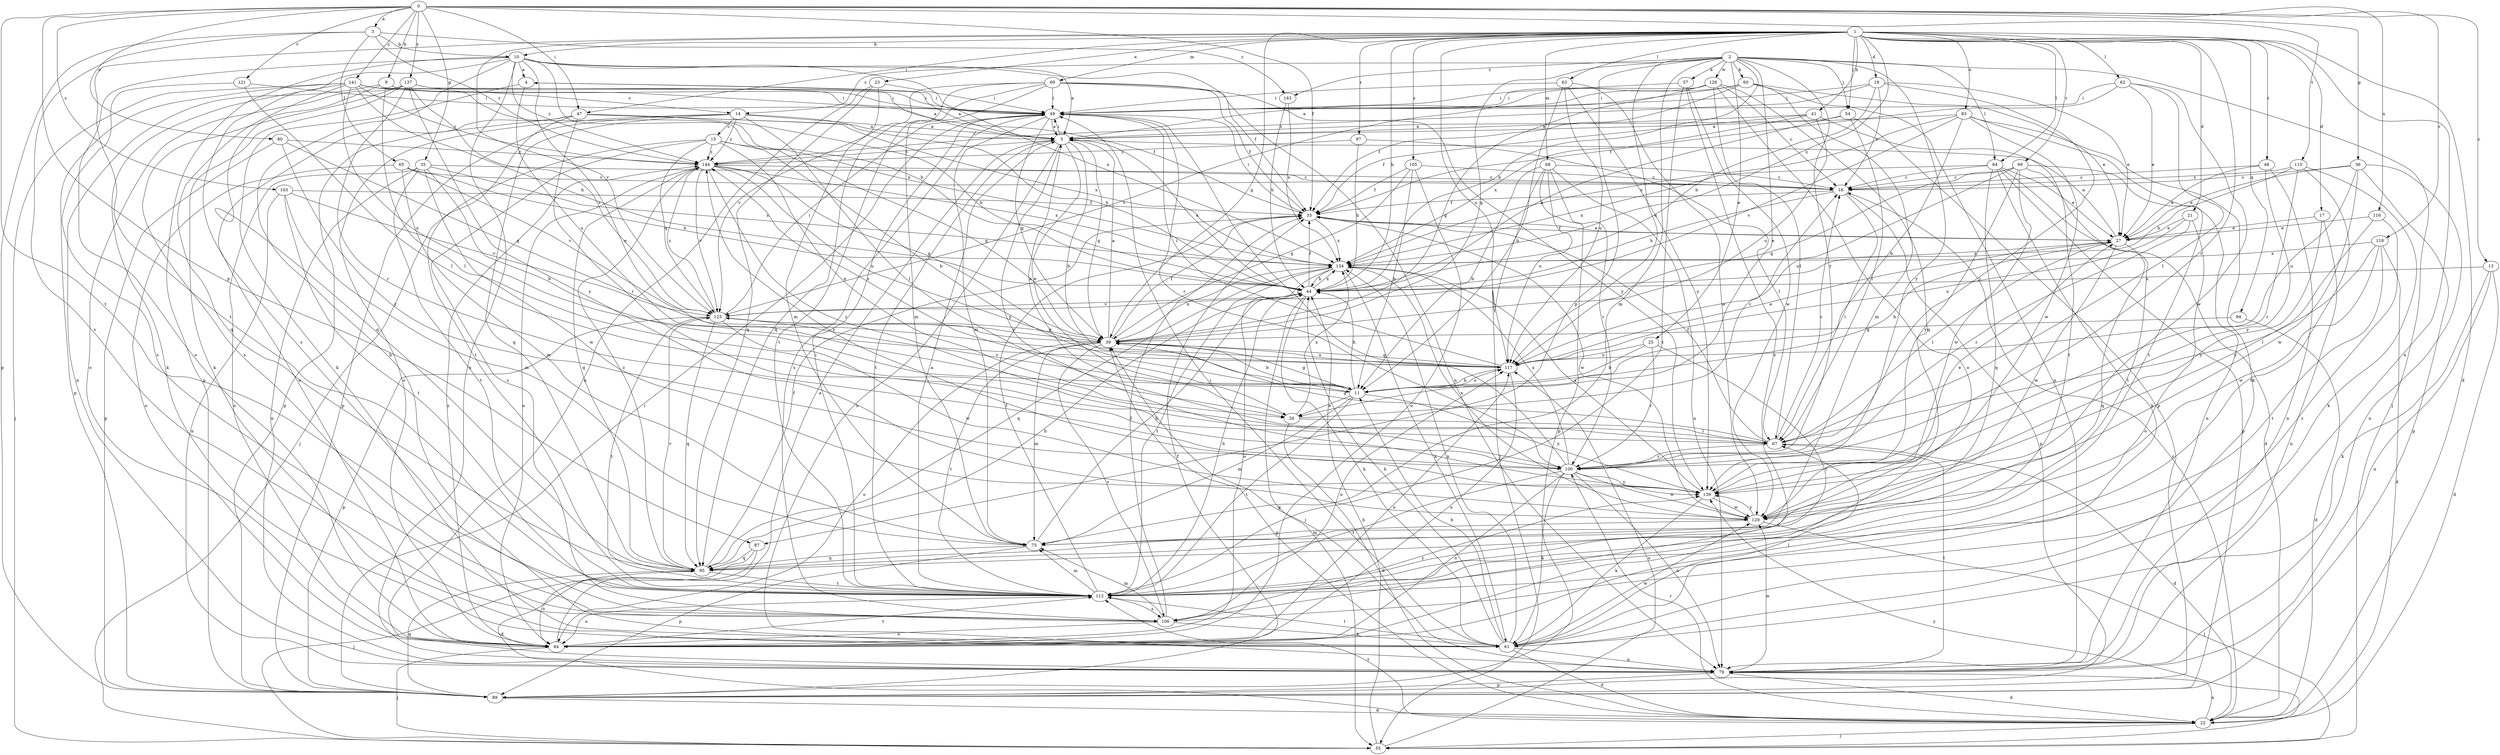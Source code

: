 strict digraph  {
0;
1;
2;
3;
4;
5;
9;
10;
11;
13;
14;
15;
16;
17;
19;
21;
22;
23;
25;
26;
27;
33;
35;
36;
39;
41;
44;
47;
48;
49;
54;
55;
57;
60;
61;
62;
63;
64;
65;
67;
68;
69;
73;
79;
80;
83;
84;
87;
89;
94;
95;
97;
99;
100;
103;
105;
106;
110;
112;
116;
117;
118;
121;
123;
126;
129;
134;
137;
139;
141;
143;
144;
0 -> 3  [label=a];
0 -> 9  [label=b];
0 -> 13  [label=c];
0 -> 33  [label=f];
0 -> 35  [label=g];
0 -> 36  [label=g];
0 -> 47  [label=i];
0 -> 80  [label=o];
0 -> 87  [label=p];
0 -> 103  [label=s];
0 -> 110  [label=t];
0 -> 112  [label=t];
0 -> 116  [label=u];
0 -> 118  [label=v];
0 -> 121  [label=v];
0 -> 137  [label=y];
0 -> 141  [label=z];
1 -> 10  [label=b];
1 -> 17  [label=d];
1 -> 19  [label=d];
1 -> 21  [label=d];
1 -> 22  [label=d];
1 -> 23  [label=e];
1 -> 39  [label=g];
1 -> 41  [label=h];
1 -> 44  [label=h];
1 -> 47  [label=i];
1 -> 48  [label=i];
1 -> 54  [label=j];
1 -> 62  [label=l];
1 -> 63  [label=l];
1 -> 64  [label=l];
1 -> 68  [label=m];
1 -> 69  [label=m];
1 -> 79  [label=n];
1 -> 83  [label=o];
1 -> 94  [label=q];
1 -> 97  [label=r];
1 -> 99  [label=r];
1 -> 100  [label=r];
1 -> 105  [label=s];
1 -> 112  [label=t];
1 -> 117  [label=u];
1 -> 123  [label=v];
1 -> 134  [label=x];
2 -> 14  [label=c];
2 -> 25  [label=e];
2 -> 26  [label=e];
2 -> 39  [label=g];
2 -> 44  [label=h];
2 -> 54  [label=j];
2 -> 55  [label=j];
2 -> 57  [label=k];
2 -> 60  [label=k];
2 -> 64  [label=l];
2 -> 73  [label=m];
2 -> 87  [label=p];
2 -> 100  [label=r];
2 -> 117  [label=u];
2 -> 126  [label=w];
2 -> 139  [label=y];
2 -> 143  [label=z];
3 -> 10  [label=b];
3 -> 65  [label=l];
3 -> 89  [label=p];
3 -> 106  [label=s];
3 -> 143  [label=z];
3 -> 144  [label=z];
4 -> 49  [label=i];
4 -> 61  [label=k];
4 -> 117  [label=u];
5 -> 4  [label=a];
5 -> 11  [label=b];
5 -> 26  [label=e];
5 -> 39  [label=g];
5 -> 49  [label=i];
5 -> 79  [label=n];
5 -> 112  [label=t];
5 -> 139  [label=y];
5 -> 144  [label=z];
9 -> 14  [label=c];
9 -> 49  [label=i];
9 -> 67  [label=l];
9 -> 79  [label=n];
9 -> 95  [label=q];
10 -> 4  [label=a];
10 -> 5  [label=a];
10 -> 26  [label=e];
10 -> 33  [label=f];
10 -> 44  [label=h];
10 -> 61  [label=k];
10 -> 79  [label=n];
10 -> 84  [label=o];
10 -> 89  [label=p];
10 -> 106  [label=s];
10 -> 134  [label=x];
10 -> 144  [label=z];
11 -> 26  [label=e];
11 -> 39  [label=g];
11 -> 44  [label=h];
11 -> 73  [label=m];
11 -> 112  [label=t];
11 -> 117  [label=u];
11 -> 123  [label=v];
11 -> 139  [label=y];
11 -> 144  [label=z];
13 -> 22  [label=d];
13 -> 44  [label=h];
13 -> 61  [label=k];
13 -> 79  [label=n];
14 -> 5  [label=a];
14 -> 15  [label=c];
14 -> 44  [label=h];
14 -> 67  [label=l];
14 -> 84  [label=o];
14 -> 89  [label=p];
14 -> 95  [label=q];
14 -> 144  [label=z];
15 -> 11  [label=b];
15 -> 26  [label=e];
15 -> 39  [label=g];
15 -> 55  [label=j];
15 -> 106  [label=s];
15 -> 123  [label=q];
15 -> 144  [label=z];
16 -> 33  [label=f];
16 -> 44  [label=h];
16 -> 67  [label=l];
16 -> 89  [label=p];
17 -> 27  [label=e];
17 -> 79  [label=n];
17 -> 139  [label=y];
19 -> 16  [label=c];
19 -> 27  [label=e];
19 -> 44  [label=h];
19 -> 49  [label=i];
19 -> 100  [label=r];
19 -> 144  [label=z];
21 -> 27  [label=e];
21 -> 84  [label=o];
21 -> 100  [label=r];
21 -> 117  [label=u];
22 -> 16  [label=c];
22 -> 39  [label=g];
22 -> 55  [label=j];
22 -> 79  [label=n];
22 -> 100  [label=r];
22 -> 112  [label=t];
23 -> 49  [label=i];
23 -> 73  [label=m];
23 -> 79  [label=n];
23 -> 95  [label=q];
25 -> 11  [label=b];
25 -> 100  [label=r];
25 -> 112  [label=t];
25 -> 117  [label=u];
26 -> 5  [label=a];
26 -> 16  [label=c];
26 -> 22  [label=d];
26 -> 67  [label=l];
26 -> 134  [label=x];
27 -> 5  [label=a];
27 -> 11  [label=b];
27 -> 33  [label=f];
27 -> 67  [label=l];
27 -> 95  [label=q];
27 -> 129  [label=w];
27 -> 134  [label=x];
33 -> 27  [label=e];
33 -> 49  [label=i];
33 -> 129  [label=w];
33 -> 134  [label=x];
35 -> 11  [label=b];
35 -> 16  [label=c];
35 -> 79  [label=n];
35 -> 84  [label=o];
35 -> 112  [label=t];
35 -> 129  [label=w];
35 -> 134  [label=x];
36 -> 16  [label=c];
36 -> 27  [label=e];
36 -> 79  [label=n];
36 -> 89  [label=p];
36 -> 117  [label=u];
36 -> 129  [label=w];
39 -> 5  [label=a];
39 -> 11  [label=b];
39 -> 33  [label=f];
39 -> 73  [label=m];
39 -> 84  [label=o];
39 -> 106  [label=s];
39 -> 112  [label=t];
39 -> 117  [label=u];
39 -> 123  [label=v];
39 -> 134  [label=x];
41 -> 5  [label=a];
41 -> 33  [label=f];
41 -> 112  [label=t];
41 -> 117  [label=u];
41 -> 134  [label=x];
44 -> 5  [label=a];
44 -> 33  [label=f];
44 -> 55  [label=j];
44 -> 61  [label=k];
44 -> 123  [label=v];
44 -> 134  [label=x];
47 -> 5  [label=a];
47 -> 44  [label=h];
47 -> 84  [label=o];
47 -> 89  [label=p];
47 -> 100  [label=r];
47 -> 112  [label=t];
47 -> 134  [label=x];
48 -> 16  [label=c];
48 -> 27  [label=e];
48 -> 79  [label=n];
48 -> 139  [label=y];
49 -> 5  [label=a];
49 -> 39  [label=g];
49 -> 73  [label=m];
49 -> 100  [label=r];
49 -> 106  [label=s];
54 -> 5  [label=a];
54 -> 44  [label=h];
54 -> 67  [label=l];
54 -> 89  [label=p];
55 -> 44  [label=h];
55 -> 117  [label=u];
55 -> 139  [label=y];
57 -> 49  [label=i];
57 -> 106  [label=s];
57 -> 112  [label=t];
57 -> 129  [label=w];
60 -> 5  [label=a];
60 -> 27  [label=e];
60 -> 33  [label=f];
60 -> 49  [label=i];
60 -> 73  [label=m];
60 -> 79  [label=n];
61 -> 11  [label=b];
61 -> 22  [label=d];
61 -> 44  [label=h];
61 -> 49  [label=i];
61 -> 67  [label=l];
61 -> 79  [label=n];
61 -> 112  [label=t];
61 -> 129  [label=w];
61 -> 134  [label=x];
62 -> 27  [label=e];
62 -> 33  [label=f];
62 -> 49  [label=i];
62 -> 67  [label=l];
62 -> 129  [label=w];
63 -> 11  [label=b];
63 -> 49  [label=i];
63 -> 117  [label=u];
63 -> 129  [label=w];
63 -> 139  [label=y];
64 -> 16  [label=c];
64 -> 22  [label=d];
64 -> 27  [label=e];
64 -> 61  [label=k];
64 -> 89  [label=p];
64 -> 95  [label=q];
64 -> 134  [label=x];
65 -> 16  [label=c];
65 -> 44  [label=h];
65 -> 73  [label=m];
65 -> 84  [label=o];
65 -> 123  [label=v];
67 -> 16  [label=c];
67 -> 22  [label=d];
67 -> 33  [label=f];
67 -> 39  [label=g];
67 -> 100  [label=r];
68 -> 11  [label=b];
68 -> 16  [label=c];
68 -> 55  [label=j];
68 -> 79  [label=n];
68 -> 89  [label=p];
68 -> 100  [label=r];
68 -> 117  [label=u];
69 -> 33  [label=f];
69 -> 49  [label=i];
69 -> 73  [label=m];
69 -> 79  [label=n];
69 -> 95  [label=q];
69 -> 112  [label=t];
69 -> 123  [label=v];
69 -> 139  [label=y];
73 -> 44  [label=h];
73 -> 89  [label=p];
73 -> 95  [label=q];
79 -> 22  [label=d];
79 -> 39  [label=g];
79 -> 67  [label=l];
79 -> 89  [label=p];
79 -> 129  [label=w];
80 -> 39  [label=g];
80 -> 89  [label=p];
80 -> 100  [label=r];
80 -> 144  [label=z];
83 -> 5  [label=a];
83 -> 11  [label=b];
83 -> 61  [label=k];
83 -> 112  [label=t];
83 -> 123  [label=v];
83 -> 129  [label=w];
83 -> 134  [label=x];
84 -> 5  [label=a];
84 -> 55  [label=j];
84 -> 112  [label=t];
84 -> 117  [label=u];
84 -> 144  [label=z];
87 -> 22  [label=d];
87 -> 55  [label=j];
87 -> 95  [label=q];
89 -> 22  [label=d];
89 -> 33  [label=f];
89 -> 49  [label=i];
89 -> 95  [label=q];
94 -> 22  [label=d];
94 -> 39  [label=g];
95 -> 33  [label=f];
95 -> 44  [label=h];
95 -> 84  [label=o];
95 -> 112  [label=t];
95 -> 123  [label=v];
95 -> 144  [label=z];
97 -> 44  [label=h];
97 -> 67  [label=l];
97 -> 144  [label=z];
99 -> 16  [label=c];
99 -> 39  [label=g];
99 -> 79  [label=n];
99 -> 112  [label=t];
99 -> 117  [label=u];
99 -> 129  [label=w];
99 -> 139  [label=y];
100 -> 49  [label=i];
100 -> 61  [label=k];
100 -> 79  [label=n];
100 -> 84  [label=o];
100 -> 112  [label=t];
100 -> 129  [label=w];
100 -> 134  [label=x];
100 -> 139  [label=y];
103 -> 33  [label=f];
103 -> 73  [label=m];
103 -> 79  [label=n];
103 -> 112  [label=t];
103 -> 123  [label=v];
105 -> 11  [label=b];
105 -> 16  [label=c];
105 -> 33  [label=f];
105 -> 39  [label=g];
105 -> 84  [label=o];
106 -> 33  [label=f];
106 -> 61  [label=k];
106 -> 73  [label=m];
106 -> 84  [label=o];
106 -> 117  [label=u];
106 -> 139  [label=y];
110 -> 16  [label=c];
110 -> 44  [label=h];
110 -> 61  [label=k];
110 -> 100  [label=r];
110 -> 112  [label=t];
112 -> 5  [label=a];
112 -> 33  [label=f];
112 -> 44  [label=h];
112 -> 49  [label=i];
112 -> 73  [label=m];
112 -> 84  [label=o];
112 -> 106  [label=s];
116 -> 27  [label=e];
116 -> 106  [label=s];
116 -> 139  [label=y];
117 -> 11  [label=b];
117 -> 27  [label=e];
117 -> 39  [label=g];
117 -> 49  [label=i];
117 -> 84  [label=o];
118 -> 22  [label=d];
118 -> 67  [label=l];
118 -> 112  [label=t];
118 -> 129  [label=w];
118 -> 134  [label=x];
121 -> 49  [label=i];
121 -> 67  [label=l];
121 -> 106  [label=s];
123 -> 39  [label=g];
123 -> 49  [label=i];
123 -> 89  [label=p];
123 -> 95  [label=q];
123 -> 112  [label=t];
123 -> 129  [label=w];
123 -> 144  [label=z];
126 -> 16  [label=c];
126 -> 39  [label=g];
126 -> 49  [label=i];
126 -> 67  [label=l];
126 -> 84  [label=o];
126 -> 95  [label=q];
126 -> 123  [label=v];
129 -> 55  [label=j];
129 -> 73  [label=m];
129 -> 134  [label=x];
129 -> 139  [label=y];
134 -> 44  [label=h];
134 -> 61  [label=k];
134 -> 84  [label=o];
134 -> 95  [label=q];
134 -> 112  [label=t];
137 -> 5  [label=a];
137 -> 49  [label=i];
137 -> 61  [label=k];
137 -> 84  [label=o];
137 -> 100  [label=r];
137 -> 106  [label=s];
137 -> 123  [label=v];
137 -> 139  [label=y];
139 -> 27  [label=e];
139 -> 61  [label=k];
139 -> 129  [label=w];
139 -> 134  [label=x];
139 -> 144  [label=z];
141 -> 33  [label=f];
141 -> 44  [label=h];
141 -> 49  [label=i];
141 -> 55  [label=j];
141 -> 61  [label=k];
141 -> 89  [label=p];
141 -> 95  [label=q];
141 -> 117  [label=u];
141 -> 134  [label=x];
141 -> 144  [label=z];
143 -> 44  [label=h];
143 -> 134  [label=x];
144 -> 16  [label=c];
144 -> 39  [label=g];
144 -> 84  [label=o];
144 -> 95  [label=q];
144 -> 100  [label=r];
144 -> 117  [label=u];
144 -> 123  [label=v];
144 -> 134  [label=x];
}
